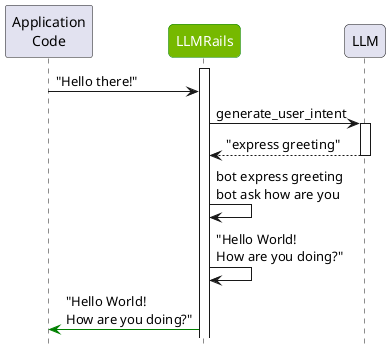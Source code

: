 @startuml
participant "Application\nCode" as A

skinparam Participant {
  RoundCorner 10

  BackgroundColor<<LLMRails >> 76b900
  FontColor<<LLMRails>> white
  BorderColor<<LLMRails>> green
}


participant LLMRails <<LLMRails>>

activate LLMRails
A->LLMRails: "Hello there!"

LLMRails->LLM: generate_user_intent
activate LLM
return "express greeting"

LLMRails->LLMRails: bot express greeting\nbot ask how are you

LLMRails->LLMRails: "Hello World!\nHow are you doing?"

LLMRails-[#green]>A: "Hello World!\nHow are you doing?"

participant LLM
hide footbox
hide stereotype
@enduml
